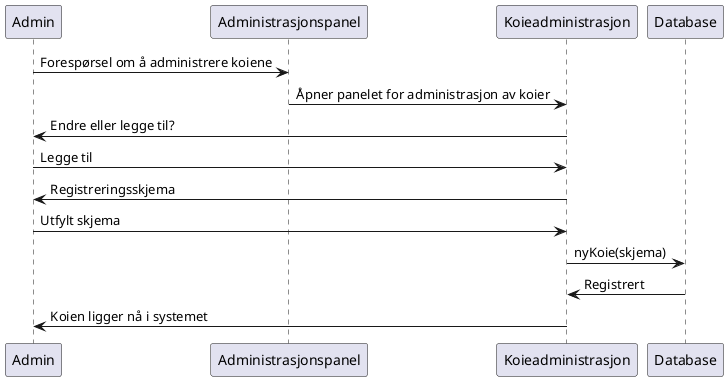 @startuml
Admin -> Administrasjonspanel: Forespørsel om å administrere koiene     
Administrasjonspanel -> Koieadministrasjon: Åpner panelet for administrasjon av koier
Koieadministrasjon -> Admin: Endre eller legge til?
Admin -> Koieadministrasjon: Legge til
Koieadministrasjon -> Admin: Registreringsskjema
Admin -> Koieadministrasjon: Utfylt skjema
Koieadministrasjon -> Database: nyKoie(skjema)
Database -> Koieadministrasjon: Registrert
Koieadministrasjon -> Admin: Koien ligger nå i systemet
@enduml



